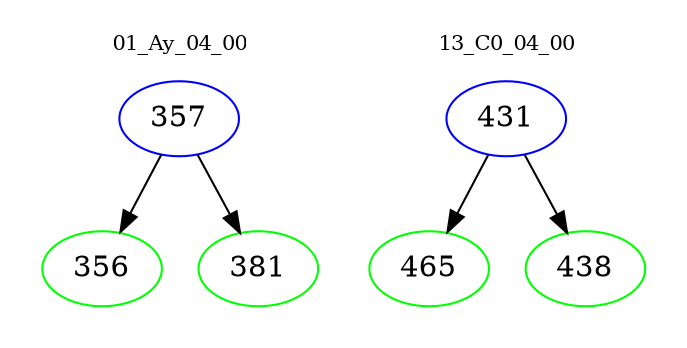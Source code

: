 digraph{
subgraph cluster_0 {
color = white
label = "01_Ay_04_00";
fontsize=10;
T0_357 [label="357", color="blue"]
T0_357 -> T0_356 [color="black"]
T0_356 [label="356", color="green"]
T0_357 -> T0_381 [color="black"]
T0_381 [label="381", color="green"]
}
subgraph cluster_1 {
color = white
label = "13_C0_04_00";
fontsize=10;
T1_431 [label="431", color="blue"]
T1_431 -> T1_465 [color="black"]
T1_465 [label="465", color="green"]
T1_431 -> T1_438 [color="black"]
T1_438 [label="438", color="green"]
}
}
